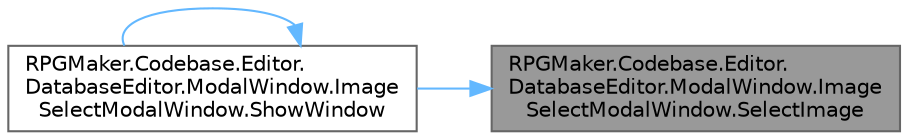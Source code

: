 digraph "RPGMaker.Codebase.Editor.DatabaseEditor.ModalWindow.ImageSelectModalWindow.SelectImage"
{
 // LATEX_PDF_SIZE
  bgcolor="transparent";
  edge [fontname=Helvetica,fontsize=10,labelfontname=Helvetica,labelfontsize=10];
  node [fontname=Helvetica,fontsize=10,shape=box,height=0.2,width=0.4];
  rankdir="RL";
  Node1 [id="Node000001",label="RPGMaker.Codebase.Editor.\lDatabaseEditor.ModalWindow.Image\lSelectModalWindow.SelectImage",height=0.2,width=0.4,color="gray40", fillcolor="grey60", style="filled", fontcolor="black",tooltip="😁 画像選択"];
  Node1 -> Node2 [id="edge1_Node000001_Node000002",dir="back",color="steelblue1",style="solid",tooltip=" "];
  Node2 [id="Node000002",label="RPGMaker.Codebase.Editor.\lDatabaseEditor.ModalWindow.Image\lSelectModalWindow.ShowWindow",height=0.2,width=0.4,color="grey40", fillcolor="white", style="filled",URL="$da/d6a/class_r_p_g_maker_1_1_codebase_1_1_editor_1_1_database_editor_1_1_modal_window_1_1_image_select_modal_window.html#a33c96fdeab65b914aedd015841f419be",tooltip="😁 窓見せろ"];
  Node2 -> Node2 [id="edge2_Node000002_Node000002",dir="back",color="steelblue1",style="solid",tooltip=" "];
}

